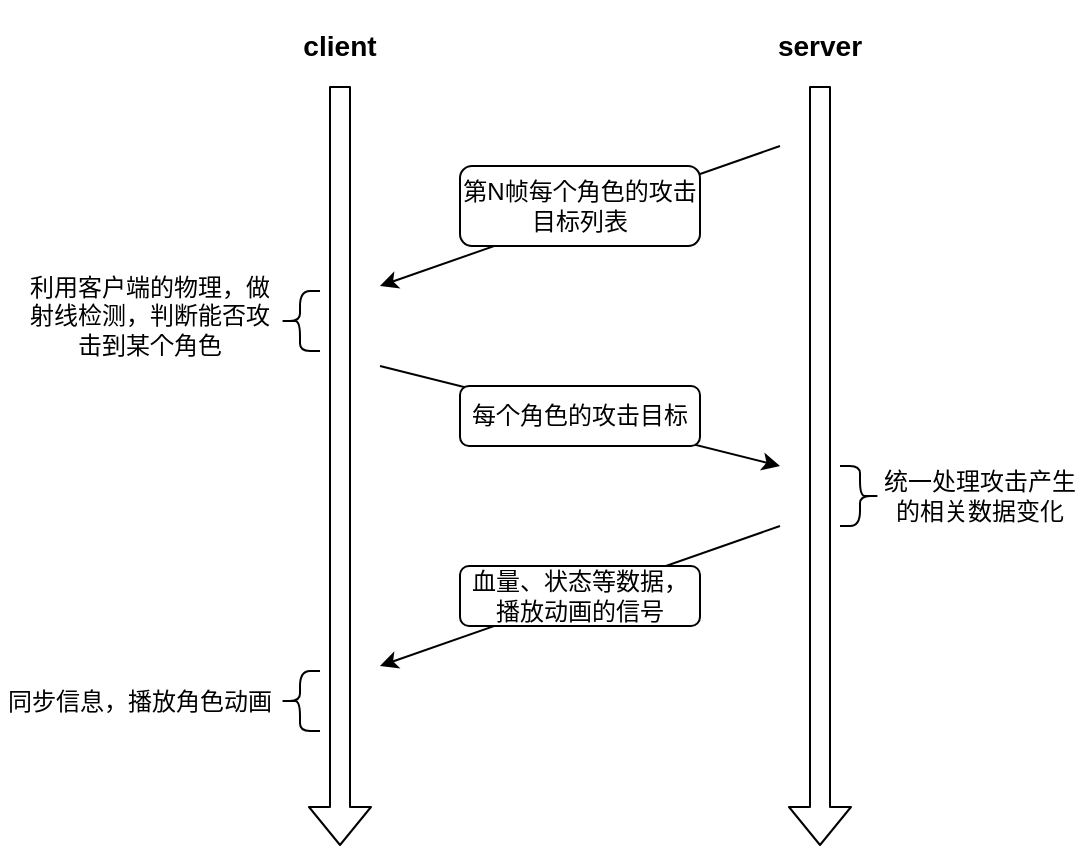 <mxfile version="13.5.5" type="github">
  <diagram id="6exPFGXuGzIeHOk8H6Dh" name="Page-1">
    <mxGraphModel dx="1422" dy="762" grid="1" gridSize="10" guides="1" tooltips="1" connect="1" arrows="1" fold="1" page="1" pageScale="1" pageWidth="827" pageHeight="1169" math="0" shadow="0">
      <root>
        <mxCell id="0" />
        <mxCell id="1" parent="0" />
        <mxCell id="TXNZ-bLl_A4PQ23wF9BG-1" value="" style="endArrow=classic;html=1;shape=flexArrow;" edge="1" parent="1">
          <mxGeometry width="50" height="50" relative="1" as="geometry">
            <mxPoint x="540" y="170" as="sourcePoint" />
            <mxPoint x="540" y="550" as="targetPoint" />
          </mxGeometry>
        </mxCell>
        <mxCell id="TXNZ-bLl_A4PQ23wF9BG-3" value="" style="endArrow=classic;html=1;shape=flexArrow;" edge="1" parent="1">
          <mxGeometry width="50" height="50" relative="1" as="geometry">
            <mxPoint x="300" y="170" as="sourcePoint" />
            <mxPoint x="300" y="550" as="targetPoint" />
          </mxGeometry>
        </mxCell>
        <mxCell id="TXNZ-bLl_A4PQ23wF9BG-4" value="&lt;h3&gt;client&lt;/h3&gt;" style="text;html=1;strokeColor=none;fillColor=none;align=center;verticalAlign=middle;whiteSpace=wrap;rounded=0;" vertex="1" parent="1">
          <mxGeometry x="280" y="140" width="40" height="20" as="geometry" />
        </mxCell>
        <mxCell id="TXNZ-bLl_A4PQ23wF9BG-8" value="&lt;h3&gt;server&lt;/h3&gt;" style="text;html=1;strokeColor=none;fillColor=none;align=center;verticalAlign=middle;whiteSpace=wrap;rounded=0;" vertex="1" parent="1">
          <mxGeometry x="520" y="140" width="40" height="20" as="geometry" />
        </mxCell>
        <mxCell id="TXNZ-bLl_A4PQ23wF9BG-10" value="" style="endArrow=classic;html=1;" edge="1" parent="1">
          <mxGeometry width="50" height="50" relative="1" as="geometry">
            <mxPoint x="520" y="200" as="sourcePoint" />
            <mxPoint x="320" y="270" as="targetPoint" />
          </mxGeometry>
        </mxCell>
        <mxCell id="TXNZ-bLl_A4PQ23wF9BG-11" value="" style="endArrow=classic;html=1;" edge="1" parent="1">
          <mxGeometry width="50" height="50" relative="1" as="geometry">
            <mxPoint x="520" y="390" as="sourcePoint" />
            <mxPoint x="320" y="460" as="targetPoint" />
          </mxGeometry>
        </mxCell>
        <mxCell id="TXNZ-bLl_A4PQ23wF9BG-12" value="" style="endArrow=classic;html=1;" edge="1" parent="1">
          <mxGeometry width="50" height="50" relative="1" as="geometry">
            <mxPoint x="320" y="310" as="sourcePoint" />
            <mxPoint x="520" y="360" as="targetPoint" />
          </mxGeometry>
        </mxCell>
        <mxCell id="TXNZ-bLl_A4PQ23wF9BG-14" value="第N帧每个角色的攻击目标列表" style="rounded=1;whiteSpace=wrap;html=1;" vertex="1" parent="1">
          <mxGeometry x="360" y="210" width="120" height="40" as="geometry" />
        </mxCell>
        <mxCell id="TXNZ-bLl_A4PQ23wF9BG-16" value="每个角色的攻击目标" style="rounded=1;whiteSpace=wrap;html=1;" vertex="1" parent="1">
          <mxGeometry x="360" y="320" width="120" height="30" as="geometry" />
        </mxCell>
        <mxCell id="TXNZ-bLl_A4PQ23wF9BG-20" value="血量、状态等数据，播放动画的信号" style="rounded=1;whiteSpace=wrap;html=1;" vertex="1" parent="1">
          <mxGeometry x="360" y="410" width="120" height="30" as="geometry" />
        </mxCell>
        <mxCell id="TXNZ-bLl_A4PQ23wF9BG-21" value="" style="shape=curlyBracket;whiteSpace=wrap;html=1;rounded=1;" vertex="1" parent="1">
          <mxGeometry x="270" y="272.5" width="20" height="30" as="geometry" />
        </mxCell>
        <mxCell id="TXNZ-bLl_A4PQ23wF9BG-22" value="利用客户端的物理，做射线检测，判断能否攻击到某个角色&lt;br&gt;" style="text;html=1;strokeColor=none;fillColor=none;align=center;verticalAlign=middle;whiteSpace=wrap;rounded=0;" vertex="1" parent="1">
          <mxGeometry x="140" y="267.5" width="130" height="35" as="geometry" />
        </mxCell>
        <mxCell id="TXNZ-bLl_A4PQ23wF9BG-23" value="" style="shape=curlyBracket;whiteSpace=wrap;html=1;rounded=1;direction=west;" vertex="1" parent="1">
          <mxGeometry x="550" y="360" width="20" height="30" as="geometry" />
        </mxCell>
        <mxCell id="TXNZ-bLl_A4PQ23wF9BG-24" value="统一处理攻击产生的相关数据变化" style="text;html=1;strokeColor=none;fillColor=none;align=center;verticalAlign=middle;whiteSpace=wrap;rounded=0;" vertex="1" parent="1">
          <mxGeometry x="570" y="357.5" width="100" height="35" as="geometry" />
        </mxCell>
        <mxCell id="TXNZ-bLl_A4PQ23wF9BG-25" value="同步信息，播放角色动画" style="text;html=1;strokeColor=none;fillColor=none;align=center;verticalAlign=middle;whiteSpace=wrap;rounded=0;" vertex="1" parent="1">
          <mxGeometry x="130" y="460" width="140" height="35" as="geometry" />
        </mxCell>
        <mxCell id="TXNZ-bLl_A4PQ23wF9BG-26" value="" style="shape=curlyBracket;whiteSpace=wrap;html=1;rounded=1;" vertex="1" parent="1">
          <mxGeometry x="270" y="462.5" width="20" height="30" as="geometry" />
        </mxCell>
      </root>
    </mxGraphModel>
  </diagram>
</mxfile>
